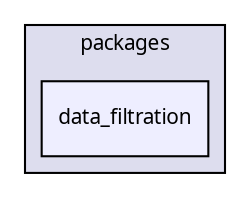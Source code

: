digraph "packages/security/packages/data_filtration/" {
  compound=true
  node [ fontsize="10", fontname="FreeSans.ttf"];
  edge [ labelfontsize="10", labelfontname="FreeSans.ttf"];
  subgraph clusterdir_239b67bf3a78692e33020e1f677189dc {
    graph [ bgcolor="#ddddee", pencolor="black", label="packages" fontname="FreeSans.ttf", fontsize="10", URL="dir_239b67bf3a78692e33020e1f677189dc.html"]
  dir_89bf4c2bf0ecbaf19eed0a8ef05fa3e6 [shape=box, label="data_filtration", style="filled", fillcolor="#eeeeff", pencolor="black", URL="dir_89bf4c2bf0ecbaf19eed0a8ef05fa3e6.html"];
  }
}
